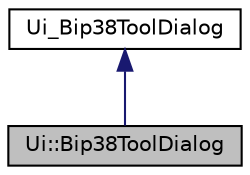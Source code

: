 digraph "Ui::Bip38ToolDialog"
{
 // LATEX_PDF_SIZE
  edge [fontname="Helvetica",fontsize="10",labelfontname="Helvetica",labelfontsize="10"];
  node [fontname="Helvetica",fontsize="10",shape=record];
  Node0 [label="Ui::Bip38ToolDialog",height=0.2,width=0.4,color="black", fillcolor="grey75", style="filled", fontcolor="black",tooltip=" "];
  Node1 -> Node0 [dir="back",color="midnightblue",fontsize="10",style="solid"];
  Node1 [label="Ui_Bip38ToolDialog",height=0.2,width=0.4,color="black", fillcolor="white", style="filled",URL="$class_ui___bip38_tool_dialog.html",tooltip=" "];
}
